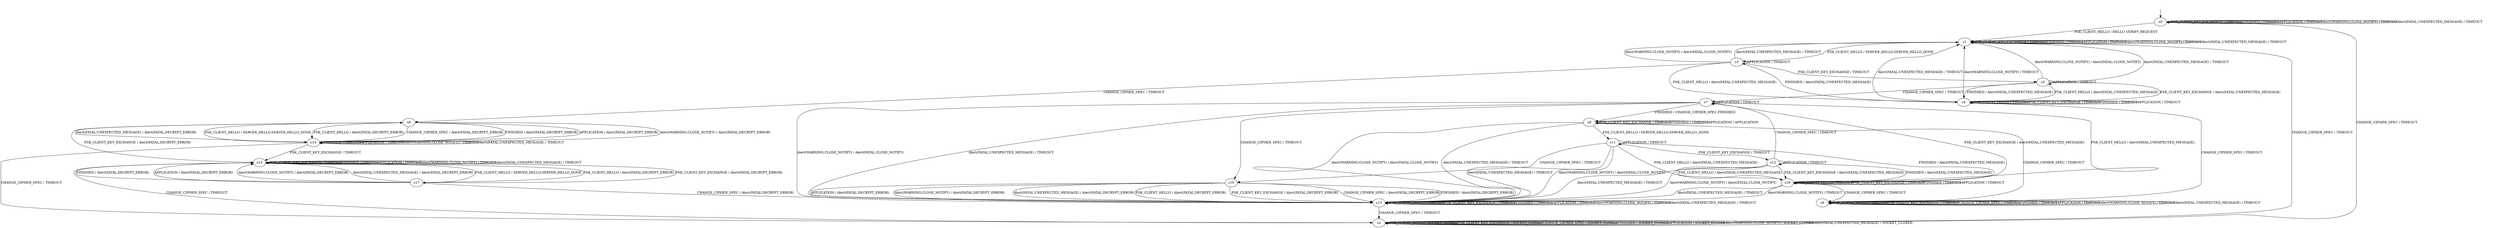 digraph h3 {
s0 [label="s0"];
s1 [label="s1"];
s2 [label="s2"];
s3 [label="s3"];
s4 [label="s4"];
s5 [label="s5"];
s6 [label="s6"];
s7 [label="s7"];
s8 [label="s8"];
s9 [label="s9"];
s10 [label="s10"];
s11 [label="s11"];
s12 [label="s12"];
s13 [label="s13"];
s14 [label="s14"];
s15 [label="s15"];
s16 [label="s16"];
s17 [label="s17"];
s0 -> s1 [label="PSK_CLIENT_HELLO / HELLO_VERIFY_REQUEST"];
s0 -> s0 [label="PSK_CLIENT_KEY_EXCHANGE / TIMEOUT"];
s0 -> s2 [label="CHANGE_CIPHER_SPEC / TIMEOUT"];
s0 -> s0 [label="FINISHED / TIMEOUT"];
s0 -> s0 [label="APPLICATION / TIMEOUT"];
s0 -> s0 [label="Alert(WARNING,CLOSE_NOTIFY) / TIMEOUT"];
s0 -> s0 [label="Alert(FATAL,UNEXPECTED_MESSAGE) / TIMEOUT"];
s1 -> s3 [label="PSK_CLIENT_HELLO / SERVER_HELLO,SERVER_HELLO_DONE"];
s1 -> s1 [label="PSK_CLIENT_KEY_EXCHANGE / TIMEOUT"];
s1 -> s2 [label="CHANGE_CIPHER_SPEC / TIMEOUT"];
s1 -> s1 [label="FINISHED / TIMEOUT"];
s1 -> s1 [label="APPLICATION / TIMEOUT"];
s1 -> s1 [label="Alert(WARNING,CLOSE_NOTIFY) / TIMEOUT"];
s1 -> s1 [label="Alert(FATAL,UNEXPECTED_MESSAGE) / TIMEOUT"];
s2 -> s2 [label="PSK_CLIENT_HELLO / SOCKET_CLOSED"];
s2 -> s2 [label="PSK_CLIENT_KEY_EXCHANGE / SOCKET_CLOSED"];
s2 -> s2 [label="CHANGE_CIPHER_SPEC / SOCKET_CLOSED"];
s2 -> s2 [label="FINISHED / SOCKET_CLOSED"];
s2 -> s2 [label="APPLICATION / SOCKET_CLOSED"];
s2 -> s2 [label="Alert(WARNING,CLOSE_NOTIFY) / SOCKET_CLOSED"];
s2 -> s2 [label="Alert(FATAL,UNEXPECTED_MESSAGE) / SOCKET_CLOSED"];
s3 -> s4 [label="PSK_CLIENT_HELLO / Alert(FATAL,UNEXPECTED_MESSAGE)"];
s3 -> s5 [label="PSK_CLIENT_KEY_EXCHANGE / TIMEOUT"];
s3 -> s6 [label="CHANGE_CIPHER_SPEC / TIMEOUT"];
s3 -> s4 [label="FINISHED / Alert(FATAL,UNEXPECTED_MESSAGE)"];
s3 -> s3 [label="APPLICATION / TIMEOUT"];
s3 -> s1 [label="Alert(WARNING,CLOSE_NOTIFY) / Alert(FATAL,CLOSE_NOTIFY)"];
s3 -> s1 [label="Alert(FATAL,UNEXPECTED_MESSAGE) / TIMEOUT"];
s4 -> s4 [label="PSK_CLIENT_HELLO / TIMEOUT"];
s4 -> s4 [label="PSK_CLIENT_KEY_EXCHANGE / TIMEOUT"];
s4 -> s9 [label="CHANGE_CIPHER_SPEC / TIMEOUT"];
s4 -> s4 [label="FINISHED / TIMEOUT"];
s4 -> s4 [label="APPLICATION / TIMEOUT"];
s4 -> s1 [label="Alert(WARNING,CLOSE_NOTIFY) / TIMEOUT"];
s4 -> s1 [label="Alert(FATAL,UNEXPECTED_MESSAGE) / TIMEOUT"];
s5 -> s4 [label="PSK_CLIENT_HELLO / Alert(FATAL,UNEXPECTED_MESSAGE)"];
s5 -> s4 [label="PSK_CLIENT_KEY_EXCHANGE / Alert(FATAL,UNEXPECTED_MESSAGE)"];
s5 -> s7 [label="CHANGE_CIPHER_SPEC / TIMEOUT"];
s5 -> s4 [label="FINISHED / Alert(FATAL,UNEXPECTED_MESSAGE)"];
s5 -> s5 [label="APPLICATION / TIMEOUT"];
s5 -> s1 [label="Alert(WARNING,CLOSE_NOTIFY) / Alert(FATAL,CLOSE_NOTIFY)"];
s5 -> s1 [label="Alert(FATAL,UNEXPECTED_MESSAGE) / TIMEOUT"];
s6 -> s14 [label="PSK_CLIENT_HELLO / Alert(FATAL,DECRYPT_ERROR)"];
s6 -> s15 [label="PSK_CLIENT_KEY_EXCHANGE / Alert(FATAL,DECRYPT_ERROR)"];
s6 -> s14 [label="CHANGE_CIPHER_SPEC / Alert(FATAL,DECRYPT_ERROR)"];
s6 -> s14 [label="FINISHED / Alert(FATAL,DECRYPT_ERROR)"];
s6 -> s14 [label="APPLICATION / Alert(FATAL,DECRYPT_ERROR)"];
s6 -> s14 [label="Alert(WARNING,CLOSE_NOTIFY) / Alert(FATAL,DECRYPT_ERROR)"];
s6 -> s14 [label="Alert(FATAL,UNEXPECTED_MESSAGE) / Alert(FATAL,DECRYPT_ERROR)"];
s7 -> s16 [label="PSK_CLIENT_HELLO / Alert(FATAL,UNEXPECTED_MESSAGE)"];
s7 -> s16 [label="PSK_CLIENT_KEY_EXCHANGE / Alert(FATAL,UNEXPECTED_MESSAGE)"];
s7 -> s10 [label="CHANGE_CIPHER_SPEC / TIMEOUT"];
s7 -> s8 [label="FINISHED / CHANGE_CIPHER_SPEC,FINISHED"];
s7 -> s7 [label="APPLICATION / TIMEOUT"];
s7 -> s13 [label="Alert(WARNING,CLOSE_NOTIFY) / Alert(FATAL,CLOSE_NOTIFY)"];
s7 -> s13 [label="Alert(FATAL,UNEXPECTED_MESSAGE) / TIMEOUT"];
s8 -> s11 [label="PSK_CLIENT_HELLO / SERVER_HELLO,SERVER_HELLO_DONE"];
s8 -> s8 [label="PSK_CLIENT_KEY_EXCHANGE / TIMEOUT"];
s8 -> s9 [label="CHANGE_CIPHER_SPEC / TIMEOUT"];
s8 -> s8 [label="FINISHED / TIMEOUT"];
s8 -> s8 [label="APPLICATION / APPLICATION"];
s8 -> s13 [label="Alert(WARNING,CLOSE_NOTIFY) / Alert(FATAL,CLOSE_NOTIFY)"];
s8 -> s13 [label="Alert(FATAL,UNEXPECTED_MESSAGE) / TIMEOUT"];
s9 -> s9 [label="PSK_CLIENT_HELLO / TIMEOUT"];
s9 -> s9 [label="PSK_CLIENT_KEY_EXCHANGE / TIMEOUT"];
s9 -> s9 [label="CHANGE_CIPHER_SPEC / TIMEOUT"];
s9 -> s9 [label="FINISHED / TIMEOUT"];
s9 -> s9 [label="APPLICATION / TIMEOUT"];
s9 -> s9 [label="Alert(WARNING,CLOSE_NOTIFY) / TIMEOUT"];
s9 -> s9 [label="Alert(FATAL,UNEXPECTED_MESSAGE) / TIMEOUT"];
s10 -> s13 [label="PSK_CLIENT_HELLO / Alert(FATAL,DECRYPT_ERROR)"];
s10 -> s13 [label="PSK_CLIENT_KEY_EXCHANGE / Alert(FATAL,DECRYPT_ERROR)"];
s10 -> s13 [label="CHANGE_CIPHER_SPEC / Alert(FATAL,DECRYPT_ERROR)"];
s10 -> s13 [label="FINISHED / Alert(FATAL,DECRYPT_ERROR)"];
s10 -> s13 [label="APPLICATION / Alert(FATAL,DECRYPT_ERROR)"];
s10 -> s13 [label="Alert(WARNING,CLOSE_NOTIFY) / Alert(FATAL,DECRYPT_ERROR)"];
s10 -> s13 [label="Alert(FATAL,UNEXPECTED_MESSAGE) / Alert(FATAL,DECRYPT_ERROR)"];
s11 -> s16 [label="PSK_CLIENT_HELLO / Alert(FATAL,UNEXPECTED_MESSAGE)"];
s11 -> s12 [label="PSK_CLIENT_KEY_EXCHANGE / TIMEOUT"];
s11 -> s10 [label="CHANGE_CIPHER_SPEC / TIMEOUT"];
s11 -> s16 [label="FINISHED / Alert(FATAL,UNEXPECTED_MESSAGE)"];
s11 -> s11 [label="APPLICATION / TIMEOUT"];
s11 -> s13 [label="Alert(WARNING,CLOSE_NOTIFY) / Alert(FATAL,CLOSE_NOTIFY)"];
s11 -> s13 [label="Alert(FATAL,UNEXPECTED_MESSAGE) / TIMEOUT"];
s12 -> s16 [label="PSK_CLIENT_HELLO / Alert(FATAL,UNEXPECTED_MESSAGE)"];
s12 -> s16 [label="PSK_CLIENT_KEY_EXCHANGE / Alert(FATAL,UNEXPECTED_MESSAGE)"];
s12 -> s7 [label="CHANGE_CIPHER_SPEC / TIMEOUT"];
s12 -> s16 [label="FINISHED / Alert(FATAL,UNEXPECTED_MESSAGE)"];
s12 -> s12 [label="APPLICATION / TIMEOUT"];
s12 -> s13 [label="Alert(WARNING,CLOSE_NOTIFY) / Alert(FATAL,CLOSE_NOTIFY)"];
s12 -> s13 [label="Alert(FATAL,UNEXPECTED_MESSAGE) / TIMEOUT"];
s13 -> s13 [label="PSK_CLIENT_HELLO / TIMEOUT"];
s13 -> s13 [label="PSK_CLIENT_KEY_EXCHANGE / TIMEOUT"];
s13 -> s2 [label="CHANGE_CIPHER_SPEC / TIMEOUT"];
s13 -> s13 [label="FINISHED / TIMEOUT"];
s13 -> s13 [label="APPLICATION / TIMEOUT"];
s13 -> s13 [label="Alert(WARNING,CLOSE_NOTIFY) / TIMEOUT"];
s13 -> s13 [label="Alert(FATAL,UNEXPECTED_MESSAGE) / TIMEOUT"];
s14 -> s6 [label="PSK_CLIENT_HELLO / SERVER_HELLO,SERVER_HELLO_DONE"];
s14 -> s15 [label="PSK_CLIENT_KEY_EXCHANGE / TIMEOUT"];
s14 -> s2 [label="CHANGE_CIPHER_SPEC / TIMEOUT"];
s14 -> s14 [label="FINISHED / TIMEOUT"];
s14 -> s14 [label="APPLICATION / TIMEOUT"];
s14 -> s14 [label="Alert(WARNING,CLOSE_NOTIFY) / TIMEOUT"];
s14 -> s14 [label="Alert(FATAL,UNEXPECTED_MESSAGE) / TIMEOUT"];
s15 -> s17 [label="PSK_CLIENT_HELLO / SERVER_HELLO,SERVER_HELLO_DONE"];
s15 -> s15 [label="PSK_CLIENT_KEY_EXCHANGE / TIMEOUT"];
s15 -> s2 [label="CHANGE_CIPHER_SPEC / TIMEOUT"];
s15 -> s15 [label="FINISHED / TIMEOUT"];
s15 -> s15 [label="APPLICATION / TIMEOUT"];
s15 -> s15 [label="Alert(WARNING,CLOSE_NOTIFY) / TIMEOUT"];
s15 -> s15 [label="Alert(FATAL,UNEXPECTED_MESSAGE) / TIMEOUT"];
s16 -> s16 [label="PSK_CLIENT_HELLO / TIMEOUT"];
s16 -> s16 [label="PSK_CLIENT_KEY_EXCHANGE / TIMEOUT"];
s16 -> s9 [label="CHANGE_CIPHER_SPEC / TIMEOUT"];
s16 -> s16 [label="FINISHED / TIMEOUT"];
s16 -> s16 [label="APPLICATION / TIMEOUT"];
s16 -> s13 [label="Alert(WARNING,CLOSE_NOTIFY) / TIMEOUT"];
s16 -> s13 [label="Alert(FATAL,UNEXPECTED_MESSAGE) / TIMEOUT"];
s17 -> s15 [label="PSK_CLIENT_HELLO / Alert(FATAL,DECRYPT_ERROR)"];
s17 -> s15 [label="PSK_CLIENT_KEY_EXCHANGE / Alert(FATAL,DECRYPT_ERROR)"];
s17 -> s13 [label="CHANGE_CIPHER_SPEC / Alert(FATAL,DECRYPT_ERROR)"];
s17 -> s15 [label="FINISHED / Alert(FATAL,DECRYPT_ERROR)"];
s17 -> s15 [label="APPLICATION / Alert(FATAL,DECRYPT_ERROR)"];
s17 -> s15 [label="Alert(WARNING,CLOSE_NOTIFY) / Alert(FATAL,DECRYPT_ERROR)"];
s17 -> s15 [label="Alert(FATAL,UNEXPECTED_MESSAGE) / Alert(FATAL,DECRYPT_ERROR)"];
__start0 [shape=none, label=""];
__start0 -> s0 [label=""];
}

